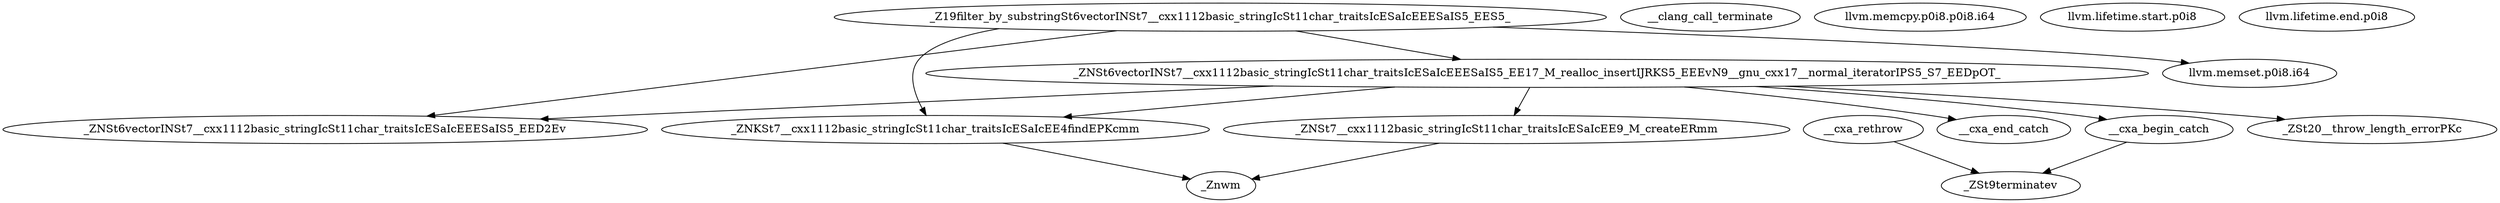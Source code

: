 digraph CallGraph {
    // Nodes
    "filter_by_substring" [label="_Z19filter_by_substringSt6vectorINSt7__cxx1112basic_stringIcSt11char_traitsIcESaIcEEESaIS5_EES5_"];
    "vector_destructor" [label="_ZNSt6vectorINSt7__cxx1112basic_stringIcSt11char_traitsIcESaIcEEESaIS5_EED2Ev"];
    "clang_call_terminate" [label="__clang_call_terminate"];
    "string_find" [label="_ZNKSt7__cxx1112basic_stringIcSt11char_traitsIcESaIcEE4findEPKcmm"];
    "vector_realloc_insert" [label="_ZNSt6vectorINSt7__cxx1112basic_stringIcSt11char_traitsIcESaIcEEESaIS5_EE17_M_realloc_insertIJRKS5_EEEvN9__gnu_cxx17__normal_iteratorIPS5_S7_EEDpOT_"];
    "string_create" [label="_ZNSt7__cxx1112basic_stringIcSt11char_traitsIcESaIcEE9_M_createERmm"];
    "throw_length_error" [label="_ZSt20__throw_length_errorPKc"];
    "memory_allocate" [label="_Znwm"];
    "memory_copy" [label="llvm.memcpy.p0i8.p0i8.i64"];
    "memory_set" [label="llvm.memset.p0i8.i64"];
    "lifetime_start" [label="llvm.lifetime.start.p0i8"];
    "lifetime_end" [label="llvm.lifetime.end.p0i8"];
    "cxa_begin_catch" [label="__cxa_begin_catch"];
    "cxa_end_catch" [label="__cxa_end_catch"];
    "cxa_rethrow" [label="__cxa_rethrow"];
    "terminate" [label="_ZSt9terminatev"];
    
    // Edges
    "filter_by_substring" -> "string_find";
    "filter_by_substring" -> "vector_realloc_insert";
    "filter_by_substring" -> "vector_destructor";
    "filter_by_substring" -> "memory_set";
    "vector_realloc_insert" -> "vector_destructor";
    "vector_realloc_insert" -> "string_find";
    "vector_realloc_insert" -> "string_create";
    "vector_realloc_insert" -> "throw_length_error";
    "string_find" -> "memory_allocate";
    "string_create" -> "memory_allocate";
    
    // Exception Handling
    "vector_realloc_insert" -> "cxa_begin_catch";
    "vector_realloc_insert" -> "cxa_end_catch";
    "cxa_begin_catch" -> "terminate";
    "cxa_rethrow" -> "terminate";
}
